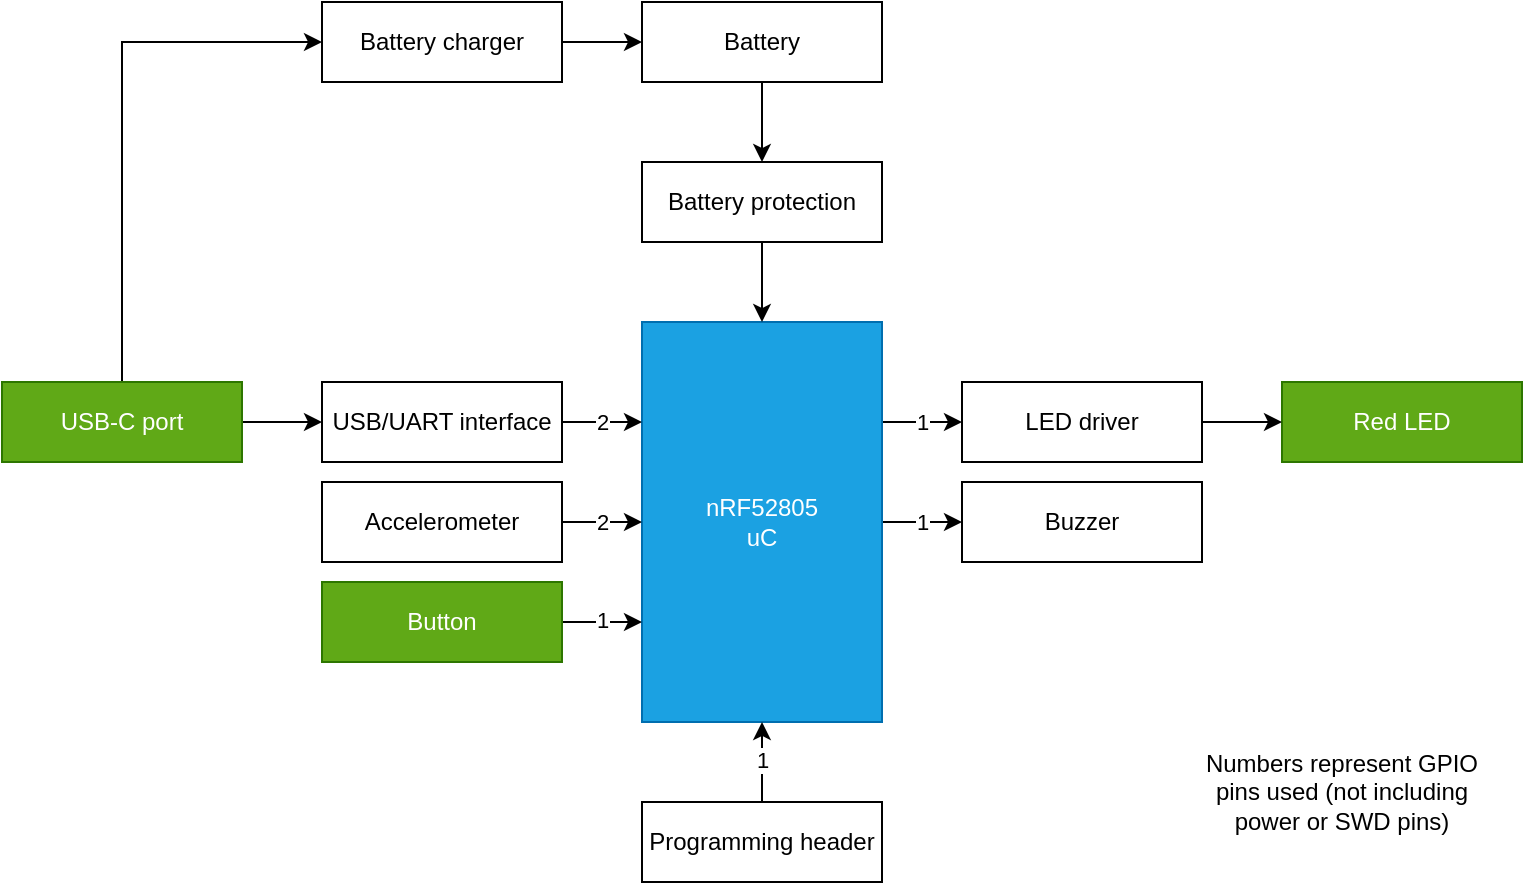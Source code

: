 <mxfile version="24.7.5">
  <diagram name="Page-1" id="b-hXU5d7v4bI59rn8OH2">
    <mxGraphModel dx="869" dy="590" grid="1" gridSize="5" guides="1" tooltips="1" connect="1" arrows="1" fold="1" page="1" pageScale="1" pageWidth="1100" pageHeight="850" math="0" shadow="0">
      <root>
        <mxCell id="0" />
        <mxCell id="1" parent="0" />
        <mxCell id="JPSjPqsW3roWkfqV_JE0-22" style="edgeStyle=orthogonalEdgeStyle;rounded=0;orthogonalLoop=1;jettySize=auto;html=1;exitX=1;exitY=0.25;exitDx=0;exitDy=0;entryX=0;entryY=0.5;entryDx=0;entryDy=0;" edge="1" parent="1" source="JPSjPqsW3roWkfqV_JE0-1" target="JPSjPqsW3roWkfqV_JE0-10">
          <mxGeometry relative="1" as="geometry" />
        </mxCell>
        <mxCell id="JPSjPqsW3roWkfqV_JE0-30" value="1" style="edgeLabel;html=1;align=center;verticalAlign=middle;resizable=0;points=[];" vertex="1" connectable="0" parent="JPSjPqsW3roWkfqV_JE0-22">
          <mxGeometry x="-0.26" y="1" relative="1" as="geometry">
            <mxPoint x="5" y="1" as="offset" />
          </mxGeometry>
        </mxCell>
        <mxCell id="JPSjPqsW3roWkfqV_JE0-23" value="" style="edgeStyle=orthogonalEdgeStyle;rounded=0;orthogonalLoop=1;jettySize=auto;html=1;" edge="1" parent="1" source="JPSjPqsW3roWkfqV_JE0-1" target="JPSjPqsW3roWkfqV_JE0-4">
          <mxGeometry relative="1" as="geometry" />
        </mxCell>
        <mxCell id="JPSjPqsW3roWkfqV_JE0-29" value="1" style="edgeLabel;html=1;align=center;verticalAlign=middle;resizable=0;points=[];" vertex="1" connectable="0" parent="JPSjPqsW3roWkfqV_JE0-23">
          <mxGeometry x="-0.099" relative="1" as="geometry">
            <mxPoint x="2" as="offset" />
          </mxGeometry>
        </mxCell>
        <mxCell id="JPSjPqsW3roWkfqV_JE0-1" value="nRF52805&lt;div&gt;uC&lt;/div&gt;" style="rounded=0;whiteSpace=wrap;html=1;fillColor=#1ba1e2;fontColor=#ffffff;strokeColor=#006EAF;" vertex="1" parent="1">
          <mxGeometry x="490" y="325" width="120" height="200" as="geometry" />
        </mxCell>
        <mxCell id="JPSjPqsW3roWkfqV_JE0-2" value="Red LED" style="rounded=0;whiteSpace=wrap;html=1;fillColor=#60a917;fontColor=#ffffff;strokeColor=#2D7600;" vertex="1" parent="1">
          <mxGeometry x="810" y="355" width="120" height="40" as="geometry" />
        </mxCell>
        <mxCell id="JPSjPqsW3roWkfqV_JE0-16" value="" style="edgeStyle=orthogonalEdgeStyle;rounded=0;orthogonalLoop=1;jettySize=auto;html=1;" edge="1" parent="1" source="JPSjPqsW3roWkfqV_JE0-3" target="JPSjPqsW3roWkfqV_JE0-1">
          <mxGeometry relative="1" as="geometry" />
        </mxCell>
        <mxCell id="JPSjPqsW3roWkfqV_JE0-36" value="2" style="edgeLabel;html=1;align=center;verticalAlign=middle;resizable=0;points=[];" vertex="1" connectable="0" parent="JPSjPqsW3roWkfqV_JE0-16">
          <mxGeometry x="-0.008" relative="1" as="geometry">
            <mxPoint as="offset" />
          </mxGeometry>
        </mxCell>
        <mxCell id="JPSjPqsW3roWkfqV_JE0-3" value="Accelerometer" style="rounded=0;whiteSpace=wrap;html=1;" vertex="1" parent="1">
          <mxGeometry x="330" y="405" width="120" height="40" as="geometry" />
        </mxCell>
        <mxCell id="JPSjPqsW3roWkfqV_JE0-4" value="Buzzer" style="rounded=0;whiteSpace=wrap;html=1;" vertex="1" parent="1">
          <mxGeometry x="650" y="405" width="120" height="40" as="geometry" />
        </mxCell>
        <mxCell id="JPSjPqsW3roWkfqV_JE0-19" value="" style="edgeStyle=orthogonalEdgeStyle;rounded=0;orthogonalLoop=1;jettySize=auto;html=1;" edge="1" parent="1" source="JPSjPqsW3roWkfqV_JE0-5" target="JPSjPqsW3roWkfqV_JE0-6">
          <mxGeometry relative="1" as="geometry" />
        </mxCell>
        <mxCell id="JPSjPqsW3roWkfqV_JE0-5" value="Battery" style="rounded=0;whiteSpace=wrap;html=1;" vertex="1" parent="1">
          <mxGeometry x="490" y="165" width="120" height="40" as="geometry" />
        </mxCell>
        <mxCell id="JPSjPqsW3roWkfqV_JE0-20" value="" style="edgeStyle=orthogonalEdgeStyle;rounded=0;orthogonalLoop=1;jettySize=auto;html=1;" edge="1" parent="1" source="JPSjPqsW3roWkfqV_JE0-6" target="JPSjPqsW3roWkfqV_JE0-1">
          <mxGeometry relative="1" as="geometry" />
        </mxCell>
        <mxCell id="JPSjPqsW3roWkfqV_JE0-6" value="Battery protection" style="rounded=0;whiteSpace=wrap;html=1;" vertex="1" parent="1">
          <mxGeometry x="490" y="245" width="120" height="40" as="geometry" />
        </mxCell>
        <mxCell id="JPSjPqsW3roWkfqV_JE0-13" value="" style="edgeStyle=orthogonalEdgeStyle;rounded=0;orthogonalLoop=1;jettySize=auto;html=1;" edge="1" parent="1" source="JPSjPqsW3roWkfqV_JE0-7" target="JPSjPqsW3roWkfqV_JE0-9">
          <mxGeometry relative="1" as="geometry" />
        </mxCell>
        <mxCell id="JPSjPqsW3roWkfqV_JE0-21" style="edgeStyle=orthogonalEdgeStyle;rounded=0;orthogonalLoop=1;jettySize=auto;html=1;exitX=0.5;exitY=0;exitDx=0;exitDy=0;entryX=0;entryY=0.5;entryDx=0;entryDy=0;" edge="1" parent="1" source="JPSjPqsW3roWkfqV_JE0-7" target="JPSjPqsW3roWkfqV_JE0-11">
          <mxGeometry relative="1" as="geometry" />
        </mxCell>
        <mxCell id="JPSjPqsW3roWkfqV_JE0-7" value="USB-C port" style="rounded=0;whiteSpace=wrap;html=1;fillColor=#60a917;fontColor=#ffffff;strokeColor=#2D7600;" vertex="1" parent="1">
          <mxGeometry x="170" y="355" width="120" height="40" as="geometry" />
        </mxCell>
        <mxCell id="JPSjPqsW3roWkfqV_JE0-25" value="" style="edgeStyle=orthogonalEdgeStyle;rounded=0;orthogonalLoop=1;jettySize=auto;html=1;" edge="1" parent="1" source="JPSjPqsW3roWkfqV_JE0-8" target="JPSjPqsW3roWkfqV_JE0-1">
          <mxGeometry relative="1" as="geometry" />
        </mxCell>
        <mxCell id="JPSjPqsW3roWkfqV_JE0-38" value="1" style="edgeLabel;html=1;align=center;verticalAlign=middle;resizable=0;points=[];" vertex="1" connectable="0" parent="JPSjPqsW3roWkfqV_JE0-25">
          <mxGeometry x="0.04" relative="1" as="geometry">
            <mxPoint as="offset" />
          </mxGeometry>
        </mxCell>
        <mxCell id="JPSjPqsW3roWkfqV_JE0-8" value="Programming header" style="rounded=0;whiteSpace=wrap;html=1;" vertex="1" parent="1">
          <mxGeometry x="490" y="565" width="120" height="40" as="geometry" />
        </mxCell>
        <mxCell id="JPSjPqsW3roWkfqV_JE0-15" style="edgeStyle=orthogonalEdgeStyle;rounded=0;orthogonalLoop=1;jettySize=auto;html=1;exitX=1;exitY=0.5;exitDx=0;exitDy=0;entryX=0;entryY=0.25;entryDx=0;entryDy=0;" edge="1" parent="1" source="JPSjPqsW3roWkfqV_JE0-9" target="JPSjPqsW3roWkfqV_JE0-1">
          <mxGeometry relative="1" as="geometry" />
        </mxCell>
        <mxCell id="JPSjPqsW3roWkfqV_JE0-35" value="2" style="edgeLabel;html=1;align=center;verticalAlign=middle;resizable=0;points=[];" vertex="1" connectable="0" parent="JPSjPqsW3roWkfqV_JE0-15">
          <mxGeometry x="-0.015" relative="1" as="geometry">
            <mxPoint as="offset" />
          </mxGeometry>
        </mxCell>
        <mxCell id="JPSjPqsW3roWkfqV_JE0-9" value="USB/UART interface" style="rounded=0;whiteSpace=wrap;html=1;" vertex="1" parent="1">
          <mxGeometry x="330" y="355" width="120" height="40" as="geometry" />
        </mxCell>
        <mxCell id="JPSjPqsW3roWkfqV_JE0-24" value="" style="edgeStyle=orthogonalEdgeStyle;rounded=0;orthogonalLoop=1;jettySize=auto;html=1;" edge="1" parent="1" source="JPSjPqsW3roWkfqV_JE0-10" target="JPSjPqsW3roWkfqV_JE0-2">
          <mxGeometry relative="1" as="geometry" />
        </mxCell>
        <mxCell id="JPSjPqsW3roWkfqV_JE0-10" value="LED driver" style="rounded=0;whiteSpace=wrap;html=1;" vertex="1" parent="1">
          <mxGeometry x="650" y="355" width="120" height="40" as="geometry" />
        </mxCell>
        <mxCell id="JPSjPqsW3roWkfqV_JE0-18" value="" style="edgeStyle=orthogonalEdgeStyle;rounded=0;orthogonalLoop=1;jettySize=auto;html=1;" edge="1" parent="1" source="JPSjPqsW3roWkfqV_JE0-11" target="JPSjPqsW3roWkfqV_JE0-5">
          <mxGeometry relative="1" as="geometry" />
        </mxCell>
        <mxCell id="JPSjPqsW3roWkfqV_JE0-11" value="Battery charger" style="rounded=0;whiteSpace=wrap;html=1;" vertex="1" parent="1">
          <mxGeometry x="330" y="165" width="120" height="40" as="geometry" />
        </mxCell>
        <mxCell id="JPSjPqsW3roWkfqV_JE0-17" style="edgeStyle=orthogonalEdgeStyle;rounded=0;orthogonalLoop=1;jettySize=auto;html=1;exitX=1;exitY=0.5;exitDx=0;exitDy=0;entryX=0;entryY=0.75;entryDx=0;entryDy=0;" edge="1" parent="1" source="JPSjPqsW3roWkfqV_JE0-12" target="JPSjPqsW3roWkfqV_JE0-1">
          <mxGeometry relative="1" as="geometry" />
        </mxCell>
        <mxCell id="JPSjPqsW3roWkfqV_JE0-37" value="1" style="edgeLabel;html=1;align=center;verticalAlign=middle;resizable=0;points=[];" vertex="1" connectable="0" parent="JPSjPqsW3roWkfqV_JE0-17">
          <mxGeometry x="-0.008" y="1" relative="1" as="geometry">
            <mxPoint as="offset" />
          </mxGeometry>
        </mxCell>
        <mxCell id="JPSjPqsW3roWkfqV_JE0-12" value="Button" style="rounded=0;whiteSpace=wrap;html=1;fillColor=#60a917;fontColor=#ffffff;strokeColor=#2D7600;" vertex="1" parent="1">
          <mxGeometry x="330" y="455" width="120" height="40" as="geometry" />
        </mxCell>
        <mxCell id="JPSjPqsW3roWkfqV_JE0-39" value="Numbers represent GPIO pins used (not including power or SWD pins)" style="text;html=1;align=center;verticalAlign=middle;whiteSpace=wrap;rounded=0;" vertex="1" parent="1">
          <mxGeometry x="770" y="535" width="140" height="50" as="geometry" />
        </mxCell>
      </root>
    </mxGraphModel>
  </diagram>
</mxfile>
